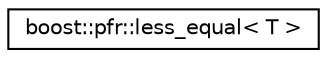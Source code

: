 digraph "Graphical Class Hierarchy"
{
  edge [fontname="Helvetica",fontsize="10",labelfontname="Helvetica",labelfontsize="10"];
  node [fontname="Helvetica",fontsize="10",shape=record];
  rankdir="LR";
  Node0 [label="boost::pfr::less_equal\< T \>",height=0.2,width=0.4,color="black", fillcolor="white", style="filled",URL="$structboost_1_1pfr_1_1less__equal.html",tooltip="std::less_equal like comparator "];
}
